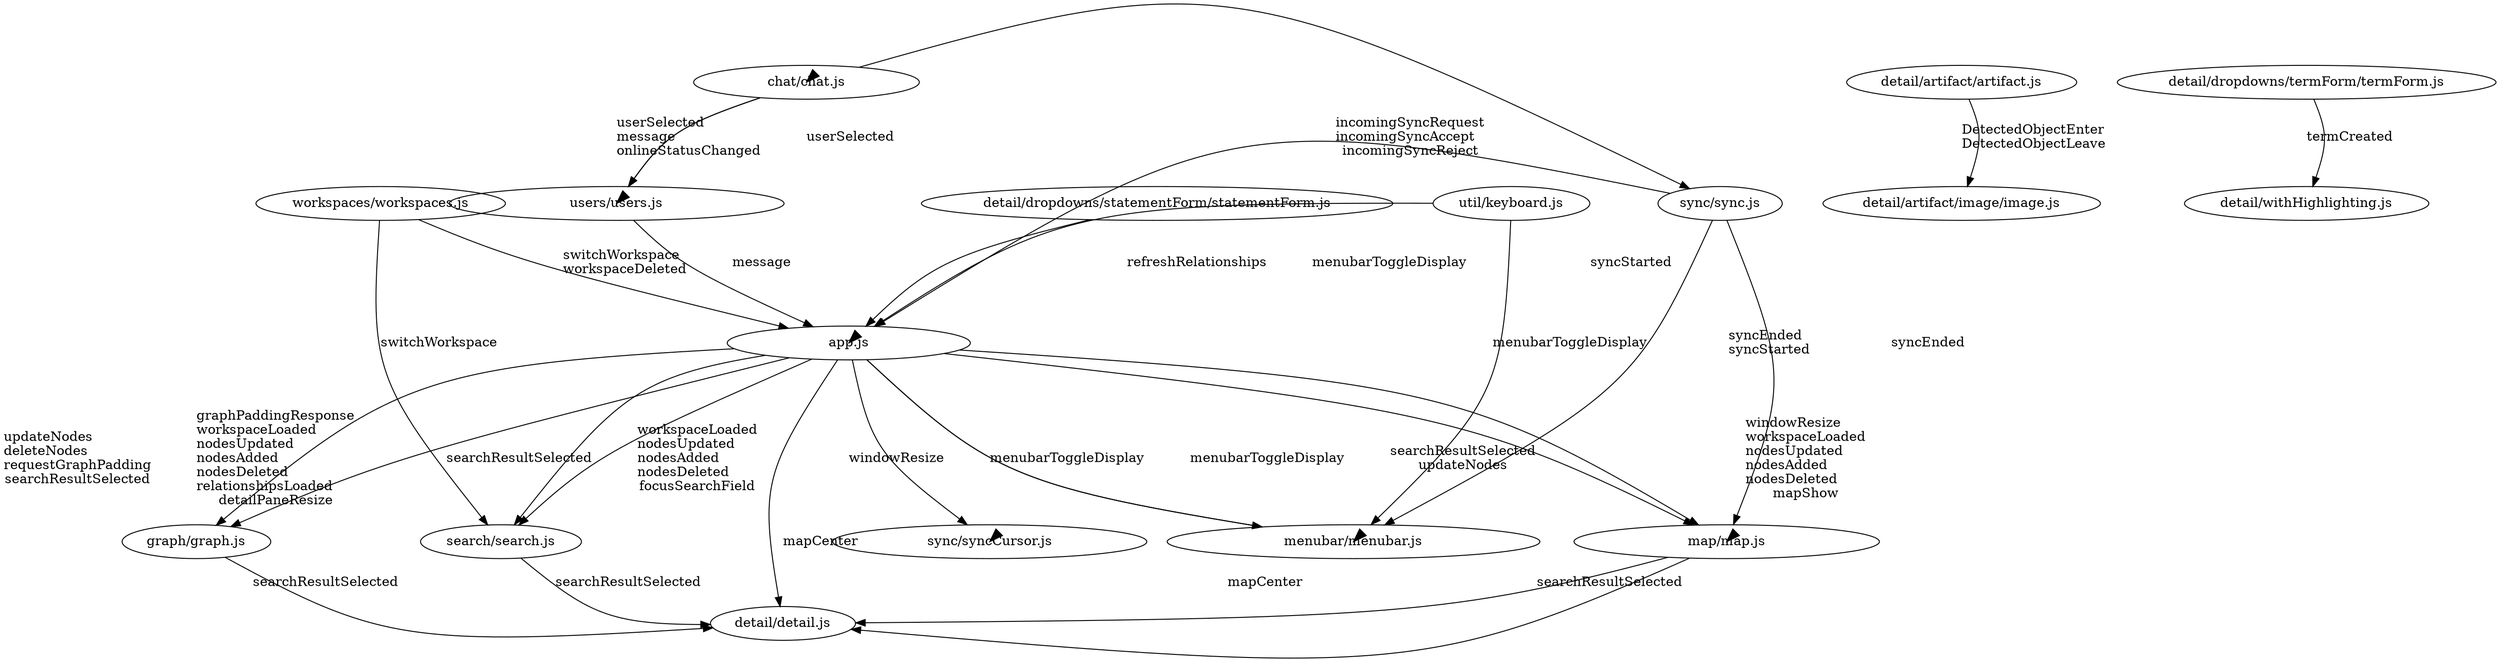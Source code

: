digraph {
	splines=curved;
	sep="+50,50";	overlap=scalexy;	nodesep=0.6;	"app.js" -> "app.js" [label = "menubarToggleDisplay\lchangeView\lworkspaceLoaded\lworkspaceSave\lupdateNodes\ldeleteNodes\laddNodes" ];
	"app.js" -> "menubar/menubar.js" [label = "menubarToggleDisplay" ];
	"app.js" -> "map/map.js" [label = "windowResize\lworkspaceLoaded\lnodesUpdated\lnodesAdded\lnodesDeleted\lmapShow" ];
	"app.js" -> "sync/syncCursor.js" [label = "windowResize" ];
	"app.js" -> "graph/graph.js" [label = "graphPaddingResponse\lworkspaceLoaded\lnodesUpdated\lnodesAdded\lnodesDeleted\lrelationshipsLoaded\ldetailPaneResize" ];
	"app.js" -> "search/search.js" [label = "workspaceLoaded\lnodesUpdated\lnodesAdded\lnodesDeleted\lfocusSearchField" ];
	"chat/chat.js" -> "chat/chat.js" [label = "userSelected" ];
	"chat/chat.js" -> "users/users.js" [label = "userSelected" ];
	"chat/chat.js" -> "sync/sync.js" [label = "incomingSyncRequest\lincomingSyncAccept\lincomingSyncReject" ];
	"detail/artifact/artifact.js" -> "detail/artifact/image/image.js" [label = "DetectedObjectEnter\lDetectedObjectLeave" ];
	"detail/detail.js" -> "app.js" [label = "mapCenter" ];
	"detail/detail.js" -> "map/map.js" [label = "mapCenter" ];
	"detail/dropdowns/statementForm/statementForm.js" -> "app.js" [label = "refreshRelationships" ];
	"detail/dropdowns/termForm/termForm.js" -> "detail/withHighlighting.js" [label = "termCreated" ];
	"graph/graph.js" -> "app.js" [label = "updateNodes\ldeleteNodes\lrequestGraphPadding\lsearchResultSelected" ];
	"graph/graph.js" -> "detail/detail.js" [label = "searchResultSelected" ];
	"map/map.js" -> "app.js" [label = "searchResultSelected\lupdateNodes" ];
	"map/map.js" -> "detail/detail.js" [label = "searchResultSelected" ];
	"map/map.js" -> "map/map.js" [label = "mapUpdateBoundingBox\lmapEndZoom" ];
	"menubar/menubar.js" -> "app.js" [label = "menubarToggleDisplay" ];
	"menubar/menubar.js" -> "menubar/menubar.js" [label = "menubarToggleDisplay" ];
	"search/search.js" -> "app.js" [label = "searchResultSelected" ];
	"search/search.js" -> "detail/detail.js" [label = "searchResultSelected" ];
	"sync/sync.js" -> "map/map.js" [label = "syncEnded" ];
	"sync/sync.js" -> "menubar/menubar.js" [label = "syncEnded\lsyncStarted" ];
	"sync/sync.js" -> "app.js" [label = "syncStarted" ];
	"sync/syncCursor.js" -> "sync/syncCursor.js" [label = "syncCursorFocus\lsyncCursorBlur" ];
	"users/users.js" -> "chat/chat.js" [label = "userSelected\lmessage\lonlineStatusChanged" ];
	"users/users.js" -> "users/users.js" [label = "userSelected\lnewUserOnline\luserOnlineStatusChanged\lmessage" ];
	"users/users.js" -> "app.js" [label = "message" ];
	"util/keyboard.js" -> "app.js" [label = "menubarToggleDisplay" ];
	"util/keyboard.js" -> "menubar/menubar.js" [label = "menubarToggleDisplay" ];
	"workspaces/workspaces.js" -> "app.js" [label = "switchWorkspace\lworkspaceDeleted" ];
	"workspaces/workspaces.js" -> "search/search.js" [label = "switchWorkspace" ];
}

